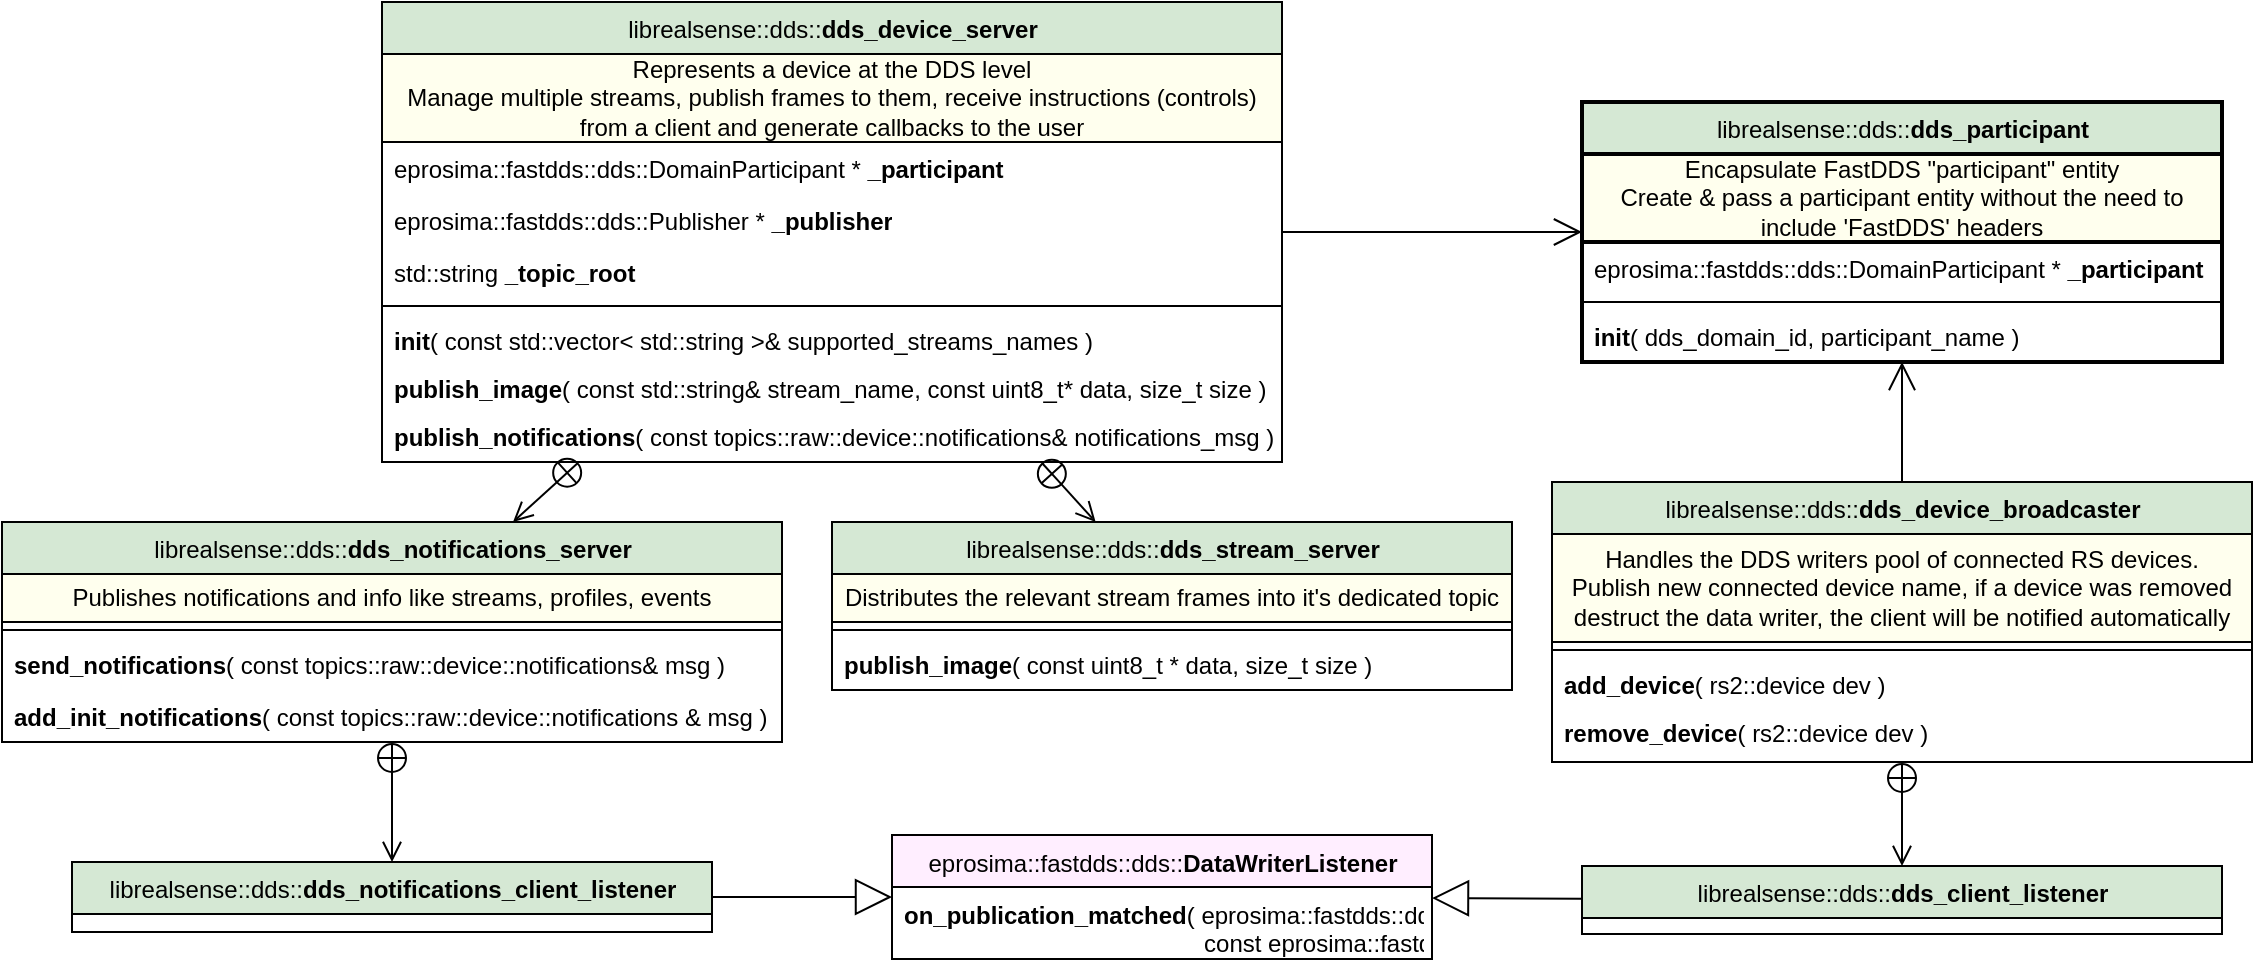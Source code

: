 <mxfile version="19.0.3" type="device"><diagram id="C5RBs43oDa-KdzZeNtuy" name="Page-1"><mxGraphModel dx="3076" dy="865" grid="1" gridSize="10" guides="1" tooltips="1" connect="1" arrows="1" fold="1" page="1" pageScale="1" pageWidth="827" pageHeight="1169" math="0" shadow="0"><root><mxCell id="WIyWlLk6GJQsqaUBKTNV-0"/><mxCell id="WIyWlLk6GJQsqaUBKTNV-1" parent="WIyWlLk6GJQsqaUBKTNV-0"/><mxCell id="zkfFHV4jXpPFQw0GAbJ--0" value="librealsense::dds::&lt;b&gt;dds_participant&lt;/b&gt;" style="swimlane;fontStyle=0;align=center;verticalAlign=top;childLayout=stackLayout;horizontal=1;startSize=26;horizontalStack=0;resizeParent=1;resizeLast=0;collapsible=1;marginBottom=0;rounded=0;shadow=0;strokeWidth=2;html=1;fillColor=#D5E8D4;" parent="WIyWlLk6GJQsqaUBKTNV-1" vertex="1"><mxGeometry x="-810" y="130" width="320" height="130" as="geometry"><mxRectangle x="230" y="140" width="160" height="26" as="alternateBounds"/></mxGeometry></mxCell><mxCell id="R2ByP4l11Kj74RSx4_Wx-0" value="&lt;div&gt;Encapsulate FastDDS &quot;participant&quot; entity&lt;/div&gt;&lt;div&gt;Create &amp;amp; pass a participant entity without the need to include 'FastDDS' headers&lt;/div&gt;" style="text;html=1;strokeColor=default;fillColor=#FFFFEE;align=center;verticalAlign=middle;whiteSpace=wrap;rounded=0;strokeWidth=2;" parent="zkfFHV4jXpPFQw0GAbJ--0" vertex="1"><mxGeometry y="26" width="320" height="44" as="geometry"/></mxCell><mxCell id="zkfFHV4jXpPFQw0GAbJ--1" value="eprosima::fastdds::dds::DomainParticipant * &lt;b&gt;_participant&lt;/b&gt;" style="text;align=left;verticalAlign=top;spacingLeft=4;spacingRight=4;overflow=hidden;rotatable=0;points=[[0,0.5],[1,0.5]];portConstraint=eastwest;html=1;" parent="zkfFHV4jXpPFQw0GAbJ--0" vertex="1"><mxGeometry y="70" width="320" height="26" as="geometry"/></mxCell><mxCell id="zkfFHV4jXpPFQw0GAbJ--4" value="" style="line;html=1;strokeWidth=1;align=left;verticalAlign=middle;spacingTop=-1;spacingLeft=3;spacingRight=3;rotatable=0;labelPosition=right;points=[];portConstraint=eastwest;" parent="zkfFHV4jXpPFQw0GAbJ--0" vertex="1"><mxGeometry y="96" width="320" height="8" as="geometry"/></mxCell><mxCell id="R2ByP4l11Kj74RSx4_Wx-44" value="&lt;b&gt;init&lt;/b&gt;( dds_domain_id, participant_name )" style="text;align=left;verticalAlign=top;spacingLeft=4;spacingRight=4;overflow=hidden;rotatable=0;points=[[0,0.5],[1,0.5]];portConstraint=eastwest;html=1;" parent="zkfFHV4jXpPFQw0GAbJ--0" vertex="1"><mxGeometry y="104" width="320" height="24" as="geometry"/></mxCell><mxCell id="i3vfkR0GkM-l4P0zFIpP-0" value="librealsense::dds::&lt;b&gt;dds_device_server&lt;/b&gt;" style="swimlane;fontStyle=0;align=center;verticalAlign=top;childLayout=stackLayout;horizontal=1;startSize=26;horizontalStack=0;resizeParent=1;resizeLast=0;collapsible=1;marginBottom=0;rounded=0;shadow=0;strokeWidth=1;html=1;fillColor=#D5E8D4;" parent="WIyWlLk6GJQsqaUBKTNV-1" vertex="1"><mxGeometry x="-1410" y="80" width="450" height="230" as="geometry"><mxRectangle x="230" y="140" width="160" height="26" as="alternateBounds"/></mxGeometry></mxCell><mxCell id="i3vfkR0GkM-l4P0zFIpP-1" value="&lt;div&gt;Represents a device at the DDS level&lt;/div&gt;&lt;div&gt;&lt;div&gt;Manage multiple streams, publish frames to them, &lt;span style=&quot;background-color: initial;&quot;&gt;receive instructions (controls) from a client and generate callbacks to the user&lt;/span&gt;&lt;/div&gt;&lt;/div&gt;" style="text;html=1;strokeColor=default;fillColor=#FFFFEE;align=center;verticalAlign=middle;whiteSpace=wrap;rounded=0;strokeWidth=1;" parent="i3vfkR0GkM-l4P0zFIpP-0" vertex="1"><mxGeometry y="26" width="450" height="44" as="geometry"/></mxCell><mxCell id="i3vfkR0GkM-l4P0zFIpP-2" value="eprosima::fastdds::dds::DomainParticipant * &lt;b&gt;_participant&lt;/b&gt;" style="text;align=left;verticalAlign=top;spacingLeft=4;spacingRight=4;overflow=hidden;rotatable=0;points=[[0,0.5],[1,0.5]];portConstraint=eastwest;html=1;" parent="i3vfkR0GkM-l4P0zFIpP-0" vertex="1"><mxGeometry y="70" width="450" height="26" as="geometry"/></mxCell><mxCell id="i3vfkR0GkM-l4P0zFIpP-3" value="eprosima::fastdds::dds::Publisher * &lt;b&gt;_publisher&lt;/b&gt;" style="text;align=left;verticalAlign=top;spacingLeft=4;spacingRight=4;overflow=hidden;rotatable=0;points=[[0,0.5],[1,0.5]];portConstraint=eastwest;rounded=0;shadow=0;html=1;" parent="i3vfkR0GkM-l4P0zFIpP-0" vertex="1"><mxGeometry y="96" width="450" height="26" as="geometry"/></mxCell><mxCell id="i3vfkR0GkM-l4P0zFIpP-4" value="std::string &lt;b&gt;_topic_root&lt;/b&gt;" style="text;align=left;verticalAlign=top;spacingLeft=4;spacingRight=4;overflow=hidden;rotatable=0;points=[[0,0.5],[1,0.5]];portConstraint=eastwest;rounded=0;shadow=0;html=1;" parent="i3vfkR0GkM-l4P0zFIpP-0" vertex="1"><mxGeometry y="122" width="450" height="26" as="geometry"/></mxCell><mxCell id="i3vfkR0GkM-l4P0zFIpP-5" value="" style="line;html=1;strokeWidth=1;align=left;verticalAlign=middle;spacingTop=-1;spacingLeft=3;spacingRight=3;rotatable=0;labelPosition=right;points=[];portConstraint=eastwest;" parent="i3vfkR0GkM-l4P0zFIpP-0" vertex="1"><mxGeometry y="148" width="450" height="8" as="geometry"/></mxCell><mxCell id="i3vfkR0GkM-l4P0zFIpP-6" value="&lt;b&gt;init&lt;/b&gt;( const std::vector&amp;lt; std::string &amp;gt;&amp;amp; supported_streams_names )" style="text;align=left;verticalAlign=top;spacingLeft=4;spacingRight=4;overflow=hidden;rotatable=0;points=[[0,0.5],[1,0.5]];portConstraint=eastwest;html=1;" parent="i3vfkR0GkM-l4P0zFIpP-0" vertex="1"><mxGeometry y="156" width="450" height="24" as="geometry"/></mxCell><mxCell id="i3vfkR0GkM-l4P0zFIpP-10" value="&lt;b&gt;publish_image&lt;/b&gt;( const std::string&amp;amp; stream_name, const uint8_t* data, size_t size )" style="text;align=left;verticalAlign=top;spacingLeft=4;spacingRight=4;overflow=hidden;rotatable=0;points=[[0,0.5],[1,0.5]];portConstraint=eastwest;html=1;" parent="i3vfkR0GkM-l4P0zFIpP-0" vertex="1"><mxGeometry y="180" width="450" height="24" as="geometry"/></mxCell><mxCell id="i3vfkR0GkM-l4P0zFIpP-11" value="&lt;b&gt;publish_notifications&lt;/b&gt;( const topics::raw::device::notifications&amp;amp; notifications_msg )" style="text;align=left;verticalAlign=top;spacingLeft=4;spacingRight=4;overflow=hidden;rotatable=0;points=[[0,0.5],[1,0.5]];portConstraint=eastwest;html=1;" parent="i3vfkR0GkM-l4P0zFIpP-0" vertex="1"><mxGeometry y="204" width="450" height="24" as="geometry"/></mxCell><mxCell id="i3vfkR0GkM-l4P0zFIpP-12" value="librealsense::dds::&lt;b&gt;dds_notifications_server&lt;/b&gt;" style="swimlane;fontStyle=0;align=center;verticalAlign=top;childLayout=stackLayout;horizontal=1;startSize=26;horizontalStack=0;resizeParent=1;resizeLast=0;collapsible=1;marginBottom=0;rounded=0;shadow=0;strokeWidth=1;html=1;fillColor=#D5E8D4;" parent="WIyWlLk6GJQsqaUBKTNV-1" vertex="1"><mxGeometry x="-1600" y="340" width="390" height="110" as="geometry"><mxRectangle x="230" y="140" width="160" height="26" as="alternateBounds"/></mxGeometry></mxCell><mxCell id="i3vfkR0GkM-l4P0zFIpP-13" value="Publishes notifications and info like streams, profiles, events" style="text;html=1;strokeColor=default;fillColor=#FFFFEE;align=center;verticalAlign=middle;whiteSpace=wrap;rounded=0;strokeWidth=1;" parent="i3vfkR0GkM-l4P0zFIpP-12" vertex="1"><mxGeometry y="26" width="390" height="24" as="geometry"/></mxCell><mxCell id="i3vfkR0GkM-l4P0zFIpP-17" value="" style="line;html=1;strokeWidth=1;align=left;verticalAlign=middle;spacingTop=-1;spacingLeft=3;spacingRight=3;rotatable=0;labelPosition=right;points=[];portConstraint=eastwest;" parent="i3vfkR0GkM-l4P0zFIpP-12" vertex="1"><mxGeometry y="50" width="390" height="8" as="geometry"/></mxCell><mxCell id="i3vfkR0GkM-l4P0zFIpP-31" value="&lt;b&gt;send_notifications&lt;/b&gt;( const topics::raw::device::notifications&amp;amp; msg )" style="text;align=left;verticalAlign=top;spacingLeft=4;spacingRight=4;overflow=hidden;rotatable=0;points=[[0,0.5],[1,0.5]];portConstraint=eastwest;rounded=0;shadow=0;html=1;" parent="i3vfkR0GkM-l4P0zFIpP-12" vertex="1"><mxGeometry y="58" width="390" height="26" as="geometry"/></mxCell><mxCell id="i3vfkR0GkM-l4P0zFIpP-32" value="&lt;b&gt;add_init_notifications&lt;/b&gt;( const topics::raw::device::notifications &amp;amp; msg )" style="text;align=left;verticalAlign=top;spacingLeft=4;spacingRight=4;overflow=hidden;rotatable=0;points=[[0,0.5],[1,0.5]];portConstraint=eastwest;rounded=0;shadow=0;html=1;" parent="i3vfkR0GkM-l4P0zFIpP-12" vertex="1"><mxGeometry y="84" width="390" height="26" as="geometry"/></mxCell><mxCell id="i3vfkR0GkM-l4P0zFIpP-21" value="" style="endArrow=open;startArrow=circlePlus;endFill=0;startFill=0;endSize=8;html=1;rounded=0;" parent="WIyWlLk6GJQsqaUBKTNV-1" source="i3vfkR0GkM-l4P0zFIpP-0" target="i3vfkR0GkM-l4P0zFIpP-12" edge="1"><mxGeometry width="160" relative="1" as="geometry"><mxPoint x="-539.5" y="320" as="sourcePoint"/><mxPoint x="-539.5" y="360" as="targetPoint"/></mxGeometry></mxCell><mxCell id="i3vfkR0GkM-l4P0zFIpP-25" value="librealsense::dds::&lt;b&gt;dds_stream_server&lt;/b&gt;" style="swimlane;fontStyle=0;align=center;verticalAlign=top;childLayout=stackLayout;horizontal=1;startSize=26;horizontalStack=0;resizeParent=1;resizeLast=0;collapsible=1;marginBottom=0;rounded=0;shadow=0;strokeWidth=1;html=1;fillColor=#D5E8D4;" parent="WIyWlLk6GJQsqaUBKTNV-1" vertex="1"><mxGeometry x="-1185" y="340" width="340" height="84" as="geometry"><mxRectangle x="230" y="140" width="160" height="26" as="alternateBounds"/></mxGeometry></mxCell><mxCell id="i3vfkR0GkM-l4P0zFIpP-26" value="Distributes the relevant stream frames into it's dedicated topic" style="text;html=1;strokeColor=default;fillColor=#FFFFEE;align=center;verticalAlign=middle;whiteSpace=wrap;rounded=0;strokeWidth=1;" parent="i3vfkR0GkM-l4P0zFIpP-25" vertex="1"><mxGeometry y="26" width="340" height="24" as="geometry"/></mxCell><mxCell id="i3vfkR0GkM-l4P0zFIpP-27" value="" style="line;html=1;strokeWidth=1;align=left;verticalAlign=middle;spacingTop=-1;spacingLeft=3;spacingRight=3;rotatable=0;labelPosition=right;points=[];portConstraint=eastwest;" parent="i3vfkR0GkM-l4P0zFIpP-25" vertex="1"><mxGeometry y="50" width="340" height="8" as="geometry"/></mxCell><mxCell id="i3vfkR0GkM-l4P0zFIpP-29" value="&lt;b&gt;publish_image&lt;/b&gt;( const uint8_t * data, size_t size )" style="text;align=left;verticalAlign=top;spacingLeft=4;spacingRight=4;overflow=hidden;rotatable=0;points=[[0,0.5],[1,0.5]];portConstraint=eastwest;rounded=0;shadow=0;html=1;" parent="i3vfkR0GkM-l4P0zFIpP-25" vertex="1"><mxGeometry y="58" width="340" height="26" as="geometry"/></mxCell><mxCell id="i3vfkR0GkM-l4P0zFIpP-28" value="" style="endArrow=open;startArrow=circlePlus;endFill=0;startFill=0;endSize=8;html=1;rounded=0;" parent="WIyWlLk6GJQsqaUBKTNV-1" source="i3vfkR0GkM-l4P0zFIpP-0" target="i3vfkR0GkM-l4P0zFIpP-25" edge="1"><mxGeometry width="160" relative="1" as="geometry"><mxPoint x="-1300" y="300" as="sourcePoint"/><mxPoint x="-1300" y="360" as="targetPoint"/></mxGeometry></mxCell><mxCell id="i3vfkR0GkM-l4P0zFIpP-33" value="librealsense::dds::&lt;b&gt;dds_notifications_client_listener&lt;/b&gt;" style="swimlane;fontStyle=0;align=center;verticalAlign=top;childLayout=stackLayout;horizontal=1;startSize=26;horizontalStack=0;resizeParent=1;resizeLast=0;collapsible=1;marginBottom=0;rounded=0;shadow=0;strokeWidth=1;html=1;fillColor=#D5E8D4;" parent="WIyWlLk6GJQsqaUBKTNV-1" vertex="1"><mxGeometry x="-1565" y="510" width="320" height="35" as="geometry"><mxRectangle x="230" y="140" width="160" height="26" as="alternateBounds"/></mxGeometry></mxCell><mxCell id="i3vfkR0GkM-l4P0zFIpP-38" value="" style="endArrow=open;startArrow=circlePlus;endFill=0;startFill=0;endSize=8;html=1;rounded=0;" parent="WIyWlLk6GJQsqaUBKTNV-1" source="i3vfkR0GkM-l4P0zFIpP-12" target="i3vfkR0GkM-l4P0zFIpP-33" edge="1"><mxGeometry width="160" relative="1" as="geometry"><mxPoint x="-1375" y="300" as="sourcePoint"/><mxPoint x="-1414.13" y="360" as="targetPoint"/></mxGeometry></mxCell><mxCell id="i3vfkR0GkM-l4P0zFIpP-42" value="librealsense::dds::&lt;b&gt;dds_device_broadcaster&lt;/b&gt;" style="swimlane;fontStyle=0;align=center;verticalAlign=top;childLayout=stackLayout;horizontal=1;startSize=26;horizontalStack=0;resizeParent=1;resizeLast=0;collapsible=1;marginBottom=0;rounded=0;shadow=0;strokeWidth=1;html=1;fillColor=#D5E8D4;" parent="WIyWlLk6GJQsqaUBKTNV-1" vertex="1"><mxGeometry x="-825" y="320" width="350" height="140" as="geometry"><mxRectangle x="230" y="140" width="160" height="26" as="alternateBounds"/></mxGeometry></mxCell><mxCell id="i3vfkR0GkM-l4P0zFIpP-43" value="&lt;div&gt;Handles the DDS writers pool of connected RS devices.&lt;/div&gt;&lt;div&gt;Publish new connected device name, if a device was removed destruct the data writer, the client will be notified automatically&lt;/div&gt;" style="text;html=1;strokeColor=default;fillColor=#FFFFEE;align=center;verticalAlign=middle;whiteSpace=wrap;rounded=0;strokeWidth=1;" parent="i3vfkR0GkM-l4P0zFIpP-42" vertex="1"><mxGeometry y="26" width="350" height="54" as="geometry"/></mxCell><mxCell id="i3vfkR0GkM-l4P0zFIpP-47" value="" style="line;html=1;strokeWidth=1;align=left;verticalAlign=middle;spacingTop=-1;spacingLeft=3;spacingRight=3;rotatable=0;labelPosition=right;points=[];portConstraint=eastwest;" parent="i3vfkR0GkM-l4P0zFIpP-42" vertex="1"><mxGeometry y="80" width="350" height="8" as="geometry"/></mxCell><mxCell id="i3vfkR0GkM-l4P0zFIpP-49" value="&lt;b&gt;add_device&lt;/b&gt;( rs2::device dev )" style="text;align=left;verticalAlign=top;spacingLeft=4;spacingRight=4;overflow=hidden;rotatable=0;points=[[0,0.5],[1,0.5]];portConstraint=eastwest;html=1;" parent="i3vfkR0GkM-l4P0zFIpP-42" vertex="1"><mxGeometry y="88" width="350" height="24" as="geometry"/></mxCell><mxCell id="i3vfkR0GkM-l4P0zFIpP-50" value="&lt;b&gt;remove_device&lt;/b&gt;( rs2::device dev )" style="text;align=left;verticalAlign=top;spacingLeft=4;spacingRight=4;overflow=hidden;rotatable=0;points=[[0,0.5],[1,0.5]];portConstraint=eastwest;html=1;" parent="i3vfkR0GkM-l4P0zFIpP-42" vertex="1"><mxGeometry y="112" width="350" height="24" as="geometry"/></mxCell><mxCell id="i3vfkR0GkM-l4P0zFIpP-56" value="" style="endArrow=block;endSize=16;endFill=0;html=1;rounded=0;" parent="WIyWlLk6GJQsqaUBKTNV-1" source="i3vfkR0GkM-l4P0zFIpP-33" target="i3vfkR0GkM-l4P0zFIpP-57" edge="1"><mxGeometry width="160" relative="1" as="geometry"><mxPoint x="-1200" y="557.841" as="sourcePoint"/><mxPoint x="-1912" y="497" as="targetPoint"/></mxGeometry></mxCell><mxCell id="i3vfkR0GkM-l4P0zFIpP-57" value="eprosima::fastdds::dds::&lt;b&gt;DataWriterListener&lt;/b&gt;" style="swimlane;fontStyle=0;align=center;verticalAlign=top;childLayout=stackLayout;horizontal=1;startSize=26;horizontalStack=0;resizeParent=1;resizeLast=0;collapsible=1;marginBottom=0;rounded=0;shadow=0;strokeWidth=1;html=1;fillColor=#FFEEFF;" parent="WIyWlLk6GJQsqaUBKTNV-1" vertex="1"><mxGeometry x="-1155" y="496.5" width="270" height="62" as="geometry"><mxRectangle x="230" y="140" width="160" height="26" as="alternateBounds"/></mxGeometry></mxCell><mxCell id="i3vfkR0GkM-l4P0zFIpP-36" value="&lt;div&gt;&lt;b&gt;on_publication_matched&lt;/b&gt;( eprosima::fastdds::dds::DataWriter * writer,&lt;/div&gt;&lt;div&gt;&amp;nbsp; &amp;nbsp; &amp;nbsp; &amp;nbsp; &amp;nbsp; &amp;nbsp; &amp;nbsp; &amp;nbsp; &amp;nbsp; &amp;nbsp; &amp;nbsp; &amp;nbsp; &amp;nbsp; &amp;nbsp; &amp;nbsp; &amp;nbsp; &amp;nbsp; &amp;nbsp; &amp;nbsp; &amp;nbsp; &amp;nbsp; &amp;nbsp; &amp;nbsp;const eprosima::fastdds::dds::PublicationMatchedStatus &amp;amp; info )&lt;/div&gt;" style="text;align=left;verticalAlign=top;spacingLeft=4;spacingRight=4;overflow=hidden;rotatable=0;points=[[0,0.5],[1,0.5]];portConstraint=eastwest;rounded=0;shadow=0;html=1;" parent="i3vfkR0GkM-l4P0zFIpP-57" vertex="1"><mxGeometry y="26" width="270" height="36" as="geometry"/></mxCell><mxCell id="G9aGnOwZj9hXNDM-iqub-3" value="librealsense::dds::&lt;b&gt;dds_client_listener&lt;/b&gt;" style="swimlane;fontStyle=0;align=center;verticalAlign=top;childLayout=stackLayout;horizontal=1;startSize=26;horizontalStack=0;resizeParent=1;resizeLast=0;collapsible=1;marginBottom=0;rounded=0;shadow=0;strokeWidth=1;html=1;fillColor=#D5E8D4;" parent="WIyWlLk6GJQsqaUBKTNV-1" vertex="1"><mxGeometry x="-810" y="512" width="320" height="34" as="geometry"><mxRectangle x="230" y="140" width="160" height="26" as="alternateBounds"/></mxGeometry></mxCell><mxCell id="G9aGnOwZj9hXNDM-iqub-6" value="" style="endArrow=block;endSize=16;endFill=0;html=1;rounded=0;" parent="WIyWlLk6GJQsqaUBKTNV-1" source="G9aGnOwZj9hXNDM-iqub-3" target="i3vfkR0GkM-l4P0zFIpP-57" edge="1"><mxGeometry width="160" relative="1" as="geometry"><mxPoint x="-1145" y="537.941" as="sourcePoint"/><mxPoint x="-1105" y="538.412" as="targetPoint"/></mxGeometry></mxCell><mxCell id="G9aGnOwZj9hXNDM-iqub-7" value="" style="endArrow=open;startArrow=circlePlus;endFill=0;startFill=0;endSize=8;html=1;rounded=0;" parent="WIyWlLk6GJQsqaUBKTNV-1" source="i3vfkR0GkM-l4P0zFIpP-42" target="G9aGnOwZj9hXNDM-iqub-3" edge="1"><mxGeometry width="160" relative="1" as="geometry"><mxPoint x="-1395" y="460" as="sourcePoint"/><mxPoint x="-1395" y="501" as="targetPoint"/></mxGeometry></mxCell><mxCell id="jAnVB3tCdP8kRv1pEjIE-5" value="" style="endArrow=open;endFill=1;endSize=12;html=1;rounded=0;strokeColor=#000000;" edge="1" parent="WIyWlLk6GJQsqaUBKTNV-1" source="i3vfkR0GkM-l4P0zFIpP-42" target="zkfFHV4jXpPFQw0GAbJ--0"><mxGeometry width="160" relative="1" as="geometry"><mxPoint x="-780" y="650" as="sourcePoint"/><mxPoint x="-620" y="650" as="targetPoint"/></mxGeometry></mxCell><mxCell id="jAnVB3tCdP8kRv1pEjIE-6" value="" style="endArrow=open;endFill=1;endSize=12;html=1;rounded=0;strokeColor=#000000;" edge="1" parent="WIyWlLk6GJQsqaUBKTNV-1" source="i3vfkR0GkM-l4P0zFIpP-0" target="zkfFHV4jXpPFQw0GAbJ--0"><mxGeometry width="160" relative="1" as="geometry"><mxPoint x="-640" y="330" as="sourcePoint"/><mxPoint x="-640" y="260" as="targetPoint"/></mxGeometry></mxCell></root></mxGraphModel></diagram></mxfile>